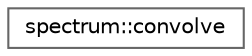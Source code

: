 digraph "Graphical Class Hierarchy"
{
 // LATEX_PDF_SIZE
  bgcolor="transparent";
  edge [fontname=Helvetica,fontsize=10,labelfontname=Helvetica,labelfontsize=10];
  node [fontname=Helvetica,fontsize=10,shape=box,height=0.2,width=0.4];
  rankdir="LR";
  Node0 [label="spectrum::convolve",height=0.2,width=0.4,color="grey40", fillcolor="white", style="filled",URL="$interfacespectrum_1_1convolve.html",tooltip="Computes the convolution of a signal and kernel."];
}

